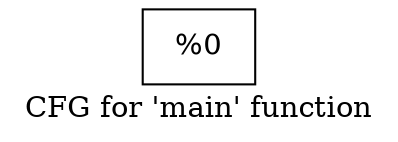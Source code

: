 digraph "CFG for 'main' function" {
	label="CFG for 'main' function";

	Node0xa9e400 [shape=record,label="{%0}"];
}
